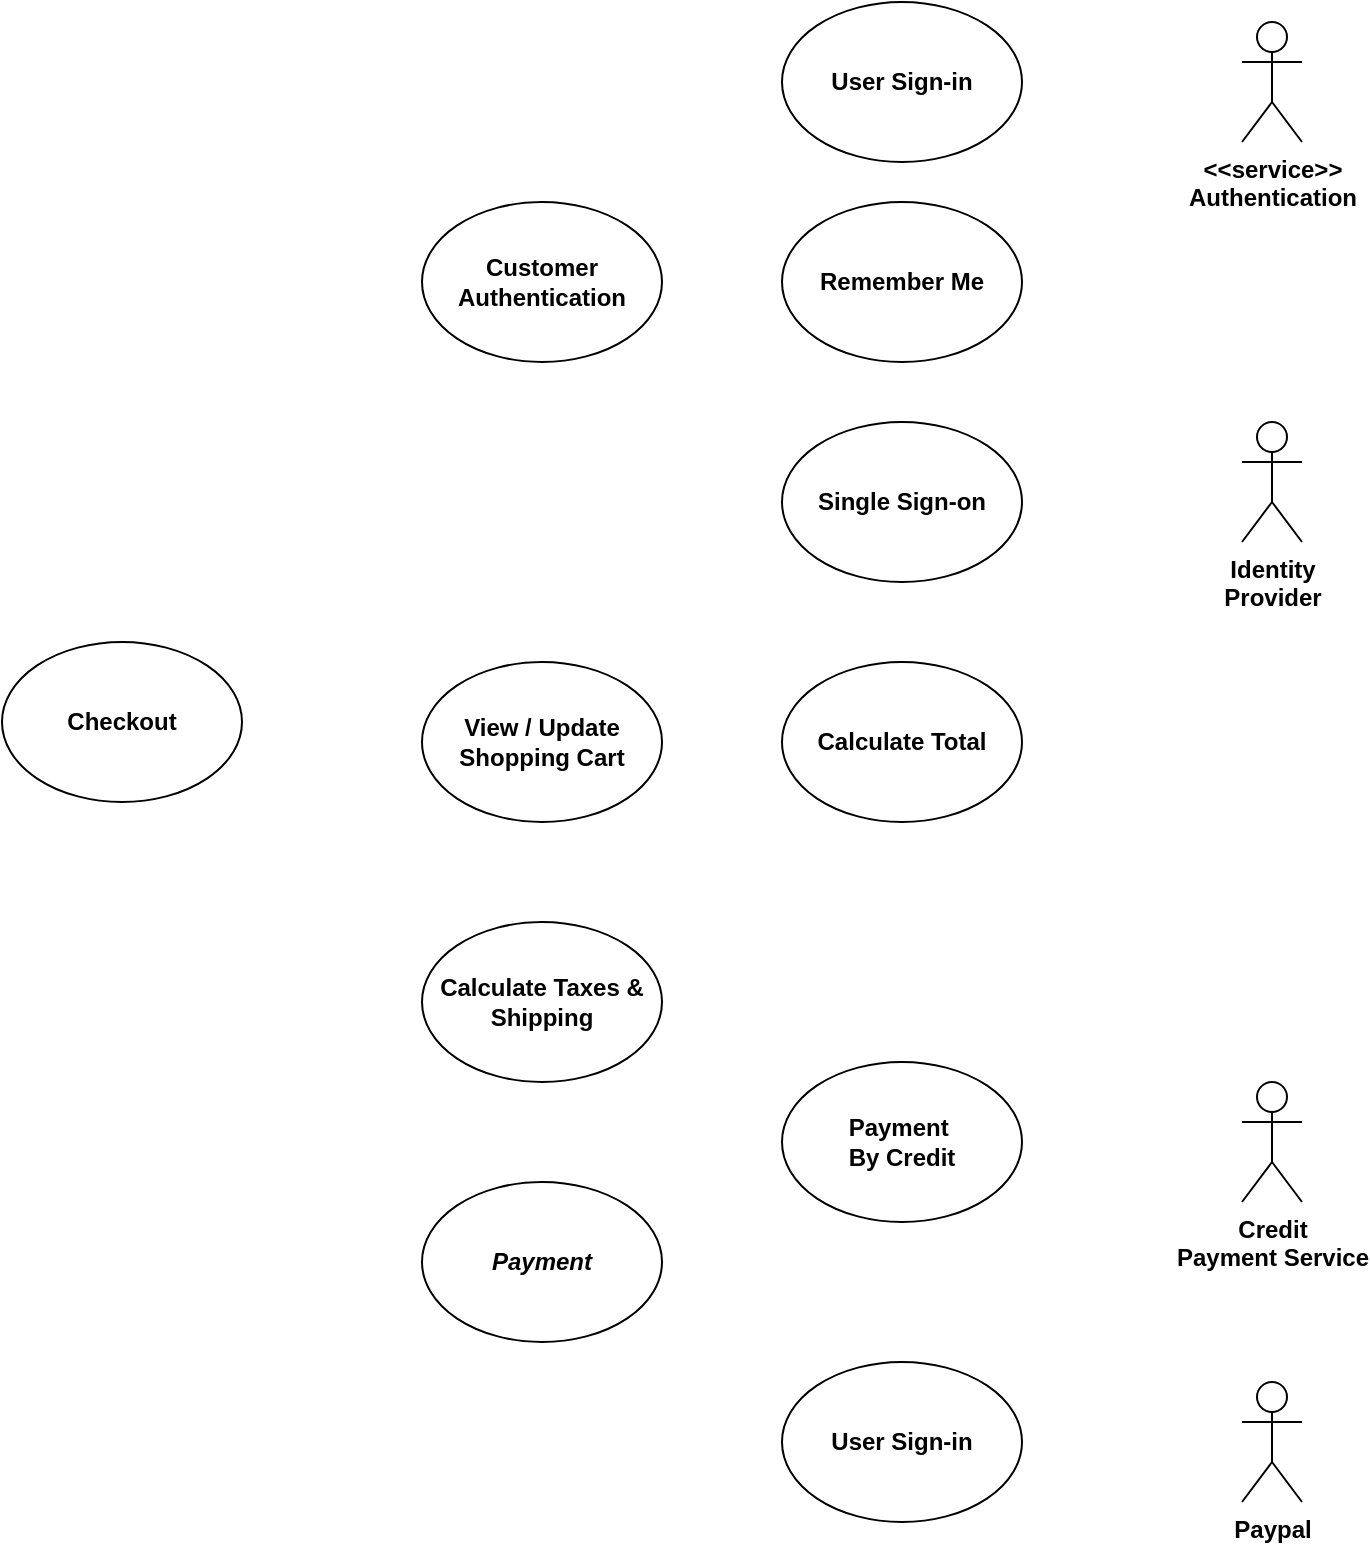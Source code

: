 <mxfile version="26.0.6">
  <diagram name="Page-1" id="tZi5E_A1_K1KzPg2U-rU">
    <mxGraphModel dx="1158" dy="628" grid="1" gridSize="10" guides="1" tooltips="1" connect="1" arrows="1" fold="1" page="1" pageScale="1" pageWidth="850" pageHeight="1100" math="0" shadow="0">
      <root>
        <mxCell id="0" />
        <mxCell id="1" parent="0" />
        <mxCell id="9JgG36cHJ_XeaQZXqGCR-2" value="&lt;b&gt;Checkout&lt;/b&gt;" style="ellipse;whiteSpace=wrap;html=1;" vertex="1" parent="1">
          <mxGeometry x="70" y="330" width="120" height="80" as="geometry" />
        </mxCell>
        <mxCell id="9JgG36cHJ_XeaQZXqGCR-3" value="&lt;b&gt;Customer&lt;/b&gt;&lt;div&gt;&lt;b&gt;Authentication&lt;/b&gt;&lt;/div&gt;" style="ellipse;whiteSpace=wrap;html=1;" vertex="1" parent="1">
          <mxGeometry x="280" y="110" width="120" height="80" as="geometry" />
        </mxCell>
        <mxCell id="9JgG36cHJ_XeaQZXqGCR-4" value="&lt;b&gt;View / Update&lt;/b&gt;&lt;div&gt;&lt;b&gt;Shopping Cart&lt;/b&gt;&lt;/div&gt;" style="ellipse;whiteSpace=wrap;html=1;" vertex="1" parent="1">
          <mxGeometry x="280" y="340" width="120" height="80" as="geometry" />
        </mxCell>
        <mxCell id="9JgG36cHJ_XeaQZXqGCR-7" value="&lt;b&gt;Calculate Taxes &amp;amp;&lt;/b&gt;&lt;div&gt;&lt;b&gt;Shipping&lt;/b&gt;&lt;/div&gt;" style="ellipse;whiteSpace=wrap;html=1;" vertex="1" parent="1">
          <mxGeometry x="280" y="470" width="120" height="80" as="geometry" />
        </mxCell>
        <mxCell id="9JgG36cHJ_XeaQZXqGCR-8" value="&lt;b&gt;&lt;i&gt;Payment&lt;/i&gt;&lt;/b&gt;" style="ellipse;whiteSpace=wrap;html=1;" vertex="1" parent="1">
          <mxGeometry x="280" y="600" width="120" height="80" as="geometry" />
        </mxCell>
        <mxCell id="9JgG36cHJ_XeaQZXqGCR-9" value="&lt;b&gt;Calculate Total&lt;/b&gt;" style="ellipse;whiteSpace=wrap;html=1;" vertex="1" parent="1">
          <mxGeometry x="460" y="340" width="120" height="80" as="geometry" />
        </mxCell>
        <mxCell id="9JgG36cHJ_XeaQZXqGCR-10" value="&lt;b&gt;User Sign-in&lt;/b&gt;" style="ellipse;whiteSpace=wrap;html=1;" vertex="1" parent="1">
          <mxGeometry x="460" y="10" width="120" height="80" as="geometry" />
        </mxCell>
        <mxCell id="9JgG36cHJ_XeaQZXqGCR-11" value="&lt;b&gt;Remember Me&lt;/b&gt;" style="ellipse;whiteSpace=wrap;html=1;" vertex="1" parent="1">
          <mxGeometry x="460" y="110" width="120" height="80" as="geometry" />
        </mxCell>
        <mxCell id="9JgG36cHJ_XeaQZXqGCR-12" value="&lt;b&gt;Single Sign-on&lt;/b&gt;" style="ellipse;whiteSpace=wrap;html=1;" vertex="1" parent="1">
          <mxGeometry x="460" y="220" width="120" height="80" as="geometry" />
        </mxCell>
        <mxCell id="9JgG36cHJ_XeaQZXqGCR-13" value="&lt;b&gt;&amp;lt;&amp;lt;service&amp;gt;&amp;gt;&lt;/b&gt;&lt;div&gt;&lt;b&gt;Authentication&lt;/b&gt;&lt;/div&gt;" style="shape=umlActor;verticalLabelPosition=bottom;verticalAlign=top;html=1;outlineConnect=0;" vertex="1" parent="1">
          <mxGeometry x="690" y="20" width="30" height="60" as="geometry" />
        </mxCell>
        <mxCell id="9JgG36cHJ_XeaQZXqGCR-15" value="&lt;b&gt;Identity&lt;/b&gt;&lt;div&gt;&lt;b&gt;Provider&lt;/b&gt;&lt;/div&gt;" style="shape=umlActor;verticalLabelPosition=bottom;verticalAlign=top;html=1;outlineConnect=0;" vertex="1" parent="1">
          <mxGeometry x="690" y="220" width="30" height="60" as="geometry" />
        </mxCell>
        <mxCell id="9JgG36cHJ_XeaQZXqGCR-16" value="&lt;b&gt;Payment&amp;nbsp;&lt;/b&gt;&lt;div&gt;&lt;b&gt;By Credit&lt;/b&gt;&lt;/div&gt;" style="ellipse;whiteSpace=wrap;html=1;" vertex="1" parent="1">
          <mxGeometry x="460" y="540" width="120" height="80" as="geometry" />
        </mxCell>
        <mxCell id="9JgG36cHJ_XeaQZXqGCR-17" value="&lt;b&gt;User Sign-in&lt;/b&gt;" style="ellipse;whiteSpace=wrap;html=1;" vertex="1" parent="1">
          <mxGeometry x="460" y="690" width="120" height="80" as="geometry" />
        </mxCell>
        <mxCell id="9JgG36cHJ_XeaQZXqGCR-21" value="&lt;b&gt;Credit&lt;/b&gt;&lt;div&gt;&lt;b&gt;Payment Service&lt;/b&gt;&lt;/div&gt;" style="shape=umlActor;verticalLabelPosition=bottom;verticalAlign=top;html=1;outlineConnect=0;" vertex="1" parent="1">
          <mxGeometry x="690" y="550" width="30" height="60" as="geometry" />
        </mxCell>
        <mxCell id="9JgG36cHJ_XeaQZXqGCR-23" value="&lt;b&gt;Paypal&lt;/b&gt;" style="shape=umlActor;verticalLabelPosition=bottom;verticalAlign=top;html=1;outlineConnect=0;" vertex="1" parent="1">
          <mxGeometry x="690" y="700" width="30" height="60" as="geometry" />
        </mxCell>
        <mxCell id="9JgG36cHJ_XeaQZXqGCR-25" value="" style="endArrow=classic;html=1;rounded=0;entryX=0;entryY=1;entryDx=0;entryDy=0;strokeColor=none;" edge="1" parent="1" source="9JgG36cHJ_XeaQZXqGCR-2" target="9JgG36cHJ_XeaQZXqGCR-3">
          <mxGeometry width="50" height="50" relative="1" as="geometry">
            <mxPoint x="400" y="320" as="sourcePoint" />
            <mxPoint x="450" y="270" as="targetPoint" />
          </mxGeometry>
        </mxCell>
      </root>
    </mxGraphModel>
  </diagram>
</mxfile>
